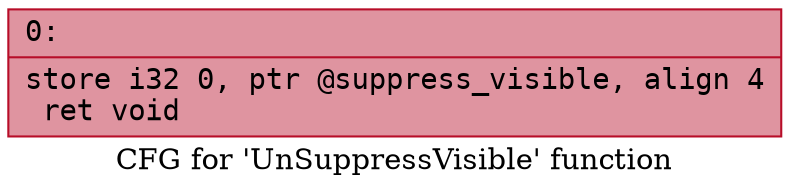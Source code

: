 digraph "CFG for 'UnSuppressVisible' function" {
	label="CFG for 'UnSuppressVisible' function";

	Node0x60000037e5d0 [shape=record,color="#b70d28ff", style=filled, fillcolor="#b70d2870" fontname="Courier",label="{0:\l|  store i32 0, ptr @suppress_visible, align 4\l  ret void\l}"];
}
